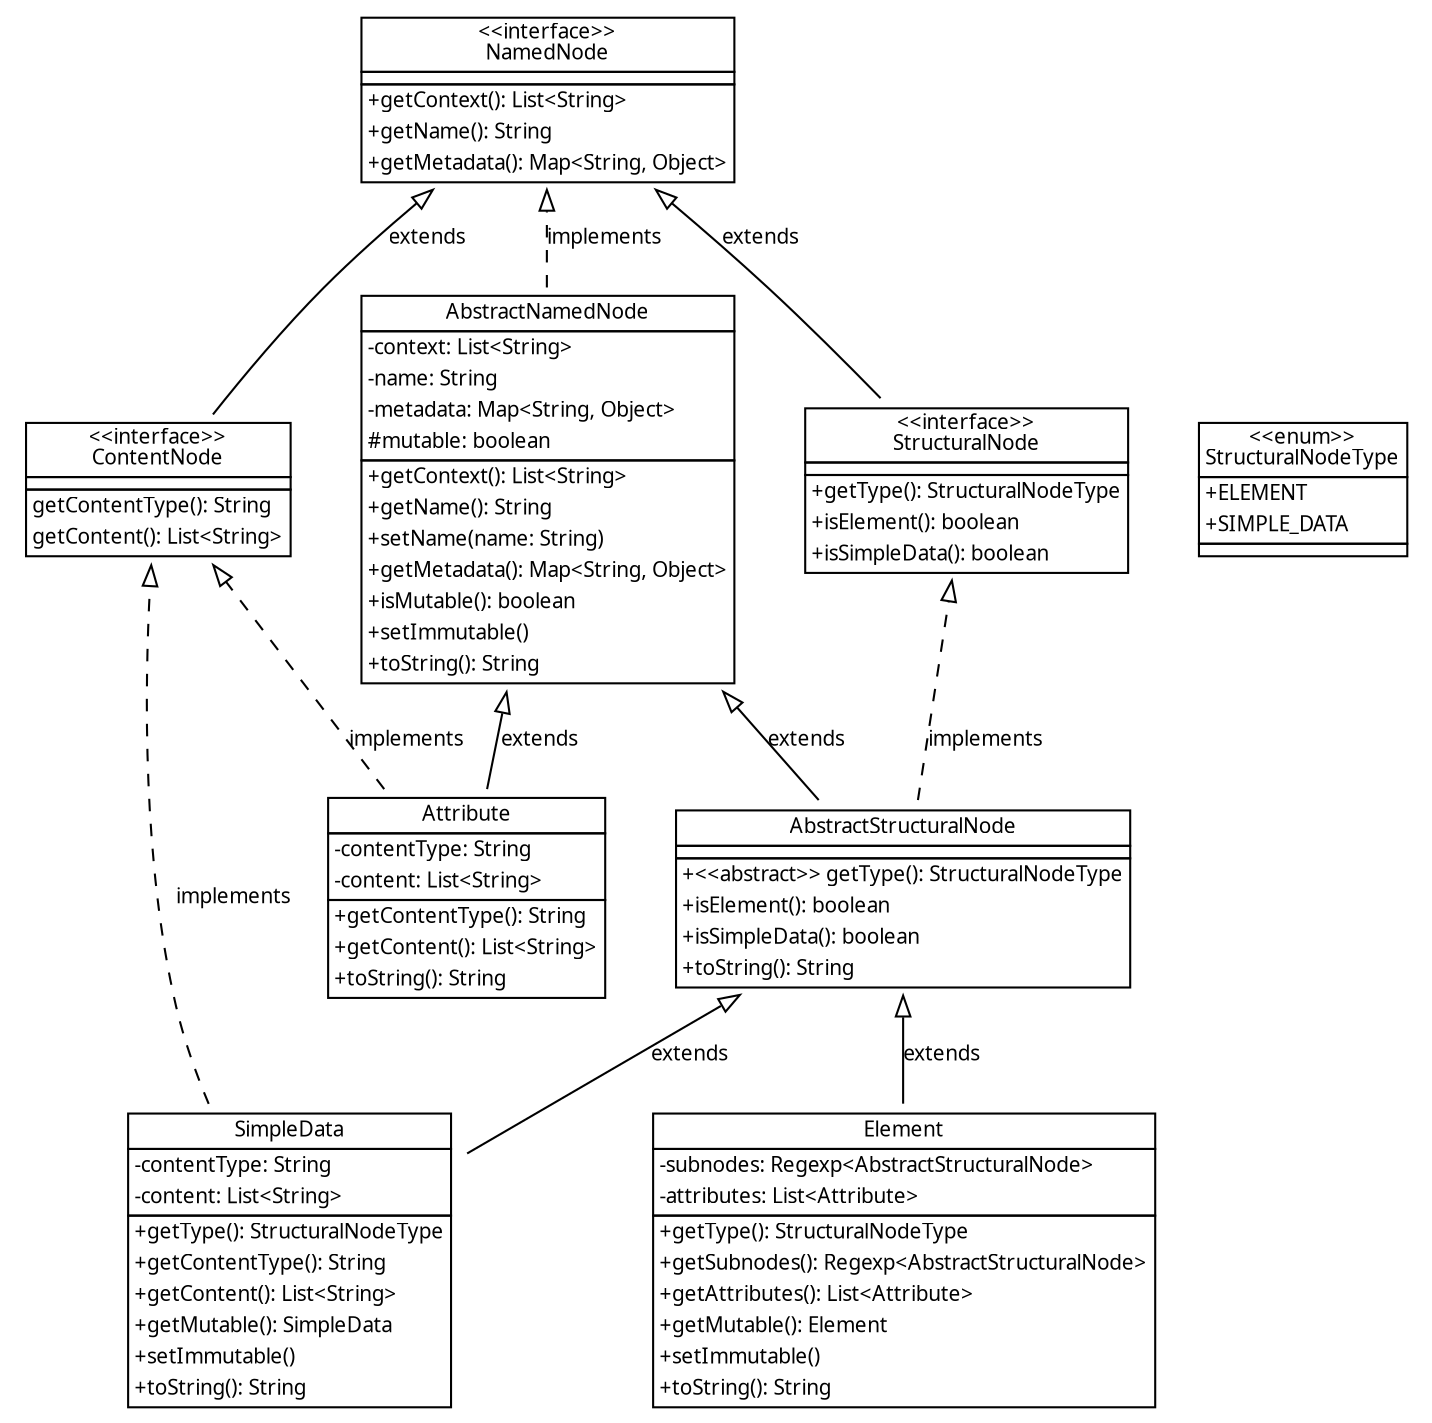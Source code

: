 digraph nodes_full {
	rankdir = BT;
	node [shape = rectangle, fontname = "TeXGyrePagella-Regular", fontsize = 10];
	edge [fontname = "TeXGyrePagella-Regular", fontsize = 10, arrowhead = empty];
{
	rank = same;

	NamedNode 
	[shape = plaintext, label = <
	<table cellspacing="0" cellborder="1" border="0">
	<tr><td>
		<font face="SFTT1000">&lt;&lt;interface&gt;&gt;</font><br/>
		<font face="TeXGyrePagella-Bold" point-size="10">NamedNode</font>
	</td></tr>
	<tr><td></td></tr>
	<tr><td cellpadding="0">
		<table cellspacing="0" cellborder="0" border="0">
			<tr><td align="left"><font face="SFTT1000">+getContext(): List&lt;String&gt;</font></td></tr>
			<tr><td align="left"><font face="SFTT1000">+getName(): String</font></td></tr>
			<tr><td align="left" port="method3"><font face="SFTT1000">+getMetadata(): Map&lt;String, Object&gt;</font></td></tr>
		</table>
	</td></tr>
  </table>>];
}

{
	rank = same;
	ContentNode [shape = plaintext, label = <
	<table cellspacing="0" cellborder="1" border="0">
	<tr><td>
		<font face="SFTT1000">&lt;&lt;interface&gt;&gt;</font><br/>
		<font face="TeXGyrePagella-Bold" point-size="10">ContentNode</font>
	</td></tr>
	<tr><td>
	</td></tr>
	<tr><td cellpadding="0">
		<table cellspacing="0" cellborder="0" border="0">
			<tr><td align="left"><font face="SFTT1000">getContentType(): String</font></td></tr>
			<tr><td align="left"><font face="SFTT1000">getContent(): List&lt;String&gt;</font></td></tr>
		</table>
	</td></tr>
  </table>>];

	AbstractNamedNode [shape = plaintext, label = <
	<table cellspacing="0" cellborder="1" border="0">
	<tr><td>
		<font face="TeXGyrePagella-BoldItalic" point-size="10">AbstractNamedNode</font>
	</td></tr>
	<tr><td cellpadding="0">
		<table cellspacing="0" cellborder="0" border="0">
			<tr><td align="left"><font face="SFTT1000">-context: List&lt;String&gt;</font></td></tr>
			<tr><td align="left"><font face="SFTT1000">-name: String</font></td></tr>
			<tr><td align="left"><font face="SFTT1000">-metadata: Map&lt;String, Object&gt;</font></td></tr>
			<tr><td align="left"><font face="SFTT1000">#mutable: boolean</font></td></tr>
		</table>
	</td></tr>
	<tr><td cellpadding="0">
		<table cellspacing="0" cellborder="0" border="0">
			<tr><td align="left"><font face="SFTT1000">+getContext(): List&lt;String&gt;</font></td></tr>
			<tr><td align="left"><font face="SFTT1000">+getName(): String</font></td></tr>
			<tr><td align="left"><font face="SFTT1000">+setName(name: String)</font></td></tr>
			<tr><td align="left"><font face="SFTT1000">+getMetadata(): Map&lt;String, Object&gt;</font></td></tr>
			<tr><td align="left"><font face="SFTT1000">+isMutable(): boolean</font></td></tr>
			<tr><td align="left"><font face="SFTT1000">+setImmutable()</font></td></tr>
			<tr><td align="left"><font face="SFTT1000">+toString(): String</font></td></tr>
		</table>
	</td></tr>
  </table>>];
	
	StructuralNode [shape = plaintext, label = <
	<table cellspacing="0" cellborder="1" border="0">
	<tr><td>
		<font face="SFTT1000">&lt;&lt;interface&gt;&gt;</font><br align="center"/>
		<font face="TeXGyrePagella-Bold" point-size="10">StructuralNode</font>
	</td></tr>
	<tr><td>
	</td></tr>
	<tr><td cellpadding="0">
		<table cellspacing="0" cellborder="0" border="0">
			<tr><td align="left" port="gettype"><font face="SFTT1000">+getType(): StructuralNodeType</font></td></tr>
			<tr><td align="left"><font face="SFTT1000">+isElement(): boolean</font></td></tr>
			<tr><td align="left"><font face="SFTT1000">+isSimpleData(): boolean</font></td></tr>
		</table>
	</td></tr>
  </table>>];

	StructuralNodeType [shape = plaintext, label = <
	<table cellspacing="0" cellborder="1" border="0">
	<tr><td>
		<font face="SFTT1000">&lt;&lt;enum&gt;&gt;</font><br/>
		<font face="TeXGyrePagella-Bold" point-size="10">StructuralNodeType</font>
	</td></tr>
	<tr><td cellpadding="0">
		<table cellspacing="0" cellborder="0" border="0">
			<tr><td align="left"><font face="SFTT1000">+ELEMENT</font></td></tr>
			<tr><td align="left"><font face="SFTT1000">+SIMPLE_DATA</font></td></tr>
		</table>
	</td></tr>
	<tr><td>
	</td></tr>
  </table>>];
  
}

	Attribute [shape = plaintext, label = <
	<table cellspacing="0" cellborder="1" border="0">
	<tr><td>
		<font face="TeXGyrePagella-Bold" point-size="10">Attribute</font>
	</td></tr>
	<tr><td cellpadding="0">
		<table cellspacing="0" cellborder="0" border="0">
			<tr><td align="left"><font face="SFTT1000">-contentType: String</font></td></tr>
			<tr><td align="left"><font face="SFTT1000">-content: List&lt;String&gt;</font></td></tr>
		</table>
	</td></tr>
	<tr><td cellpadding="0">
		<table cellspacing="0" cellborder="0" border="0">
			<tr><td align="left"><font face="SFTT1000">+getContentType(): String</font></td></tr>
			<tr><td align="left"><font face="SFTT1000">+getContent(): List&lt;String&gt;</font></td></tr>
			<tr><td align="left"><font face="SFTT1000">+toString(): String</font></td></tr>
		</table>
	</td></tr>
  </table>>];
  
	AbstractStructuralNode [shape = plaintext, label = <
	<table cellspacing="0" cellborder="1" border="0">
	<tr><td>
		<font face="TeXGyrePagella-BoldItalic" point-size="10">AbstractStructuralNode</font>
	</td></tr>
	<tr><td>
	</td></tr>
	<tr><td cellpadding="0">
		<table cellspacing="0" cellborder="0" border="0">
			<tr><td align="left" port="gettype"><font face="SFTT1000">+&lt;&lt;abstract&gt;&gt; getType(): StructuralNodeType</font></td></tr>
			<tr><td align="left"><font face="SFTT1000">+isElement(): boolean</font></td></tr>
			<tr><td align="left"><font face="SFTT1000">+isSimpleData(): boolean</font></td></tr>
			<tr><td align="left"><font face="SFTT1000">+toString(): String</font></td></tr>
		</table>
	</td></tr>
  </table>>];

	SimpleData [shape = plaintext, label = <
	<table cellspacing="0" cellborder="1" border="0">
	<tr><td>
		<font face="TeXGyrePagella-Bold" point-size="10">SimpleData</font>
	</td></tr>
	<tr><td cellpadding="0">
		<table cellspacing="0" cellborder="0" border="0">
			<tr><td align="left"><font face="SFTT1000">-contentType: String</font></td></tr>
			<tr><td align="left"><font face="SFTT1000">-content: List&lt;String&gt;</font></td></tr>
			</table>
	</td></tr>
	<tr><td cellpadding="0">
		<table cellspacing="0" cellborder="0" border="0">
			<tr><td align="left" port="gettype"><font face="SFTT1000">+getType(): StructuralNodeType</font></td></tr>
			<tr><td align="left"><font face="SFTT1000">+getContentType(): String</font></td></tr>
			<tr><td align="left"><font face="SFTT1000">+getContent(): List&lt;String&gt;</font></td></tr>
			<tr><td align="left"><font face="SFTT1000">+getMutable(): SimpleData</font></td></tr>
			<tr><td align="left"><font face="SFTT1000">+setImmutable()</font></td></tr>
			<tr><td align="left"><font face="SFTT1000">+toString(): String</font></td></tr>
		</table>
	</td></tr>
  </table>>];

	Element [shape = plaintext, label = <
	<table cellspacing="0" cellborder="1" border="0">
	<tr><td>
		<font face="TeXGyrePagella-Bold" point-size="10">Element</font>
	</td></tr>
	<tr><td cellpadding="0">
		<table cellspacing="0" cellborder="0" border="0">
			<tr><td align="left"><font face="SFTT1000">-subnodes: Regexp&lt;AbstractStructuralNode&gt;</font></td></tr>
			<tr><td align="left" port="attributes"><font face="SFTT1000">-attributes: List&lt;Attribute&gt;</font></td></tr>
		</table>
	</td></tr>
	<tr><td cellpadding="0">
		<table cellspacing="0" cellborder="0" border="0">
			<tr><td align="left" port="gettype"><font face="SFTT1000">+getType(): StructuralNodeType</font></td></tr>
			<tr><td align="left"><font face="SFTT1000">+getSubnodes(): Regexp&lt;AbstractStructuralNode&gt;</font></td></tr>
			<tr><td align="left"><font face="SFTT1000">+getAttributes(): List&lt;Attribute&gt;</font></td></tr>
			<tr><td align="left"><font face="SFTT1000">+getMutable(): Element</font></td></tr>
			<tr><td align="left"><font face="SFTT1000">+setImmutable()</font></td></tr>
			<tr><td align="left"><font face="SFTT1000">+toString(): String</font></td></tr>
		</table>
	</td></tr>
  </table>>];
	
	StructuralNode -> NamedNode [label = "extends"];
	ContentNode -> NamedNode [label = "extends"];
	AbstractNamedNode -> NamedNode [label = "implements", style = dashed];
	
	AbstractStructuralNode -> StructuralNode [label = "implements", style = dashed];
	AbstractStructuralNode -> AbstractNamedNode [label = "extends"];
	
	Element -> AbstractStructuralNode [label = "extends"];
	SimpleData -> AbstractStructuralNode [label = "extends"];
	SimpleData -> ContentNode [label = "implements", style = dashed];
	
	Attribute -> AbstractNamedNode [label = "extends"];
	Attribute -> ContentNode [label = "implements", style = dashed];

/*	
	StructuralNodeType -> StructuralNode:gettype [arrowhead = "odiamond"];
	StructuralNodeType -> AbstractStructuralNode:gettype [arrowhead = "odiamond"];
	StructuralNodeType -> Element:gettype [arrowhead = "odiamond"];
	StructuralNodeType -> SimpleData:gettype [arrowhead = "odiamond"];
	Attribute -> Element:attributes [arrowhead = "odiamond"];
	*/
}

